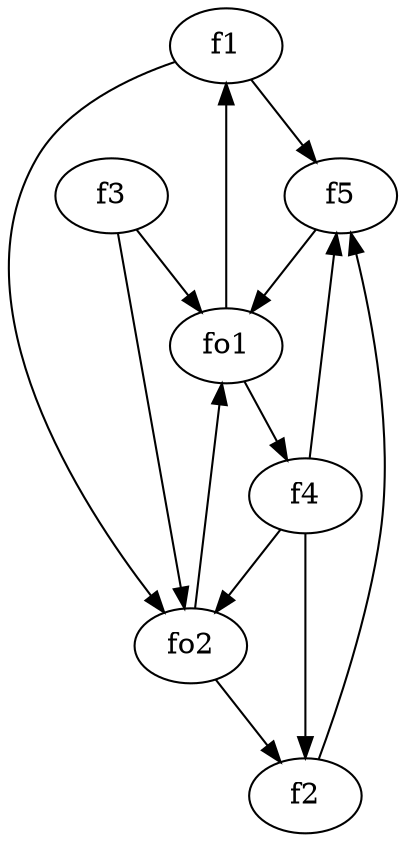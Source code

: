 strict digraph  {
f1;
f2;
f3;
f4;
f5;
fo1;
fo2;
f1 -> fo2  [weight=2];
f1 -> f5  [weight=2];
f2 -> f5  [weight=2];
f3 -> fo2  [weight=2];
f3 -> fo1  [weight=2];
f4 -> fo2  [weight=2];
f4 -> f5  [weight=2];
f4 -> f2  [weight=2];
f5 -> fo1  [weight=2];
fo1 -> f4  [weight=2];
fo1 -> f1  [weight=2];
fo2 -> fo1  [weight=2];
fo2 -> f2  [weight=2];
}
